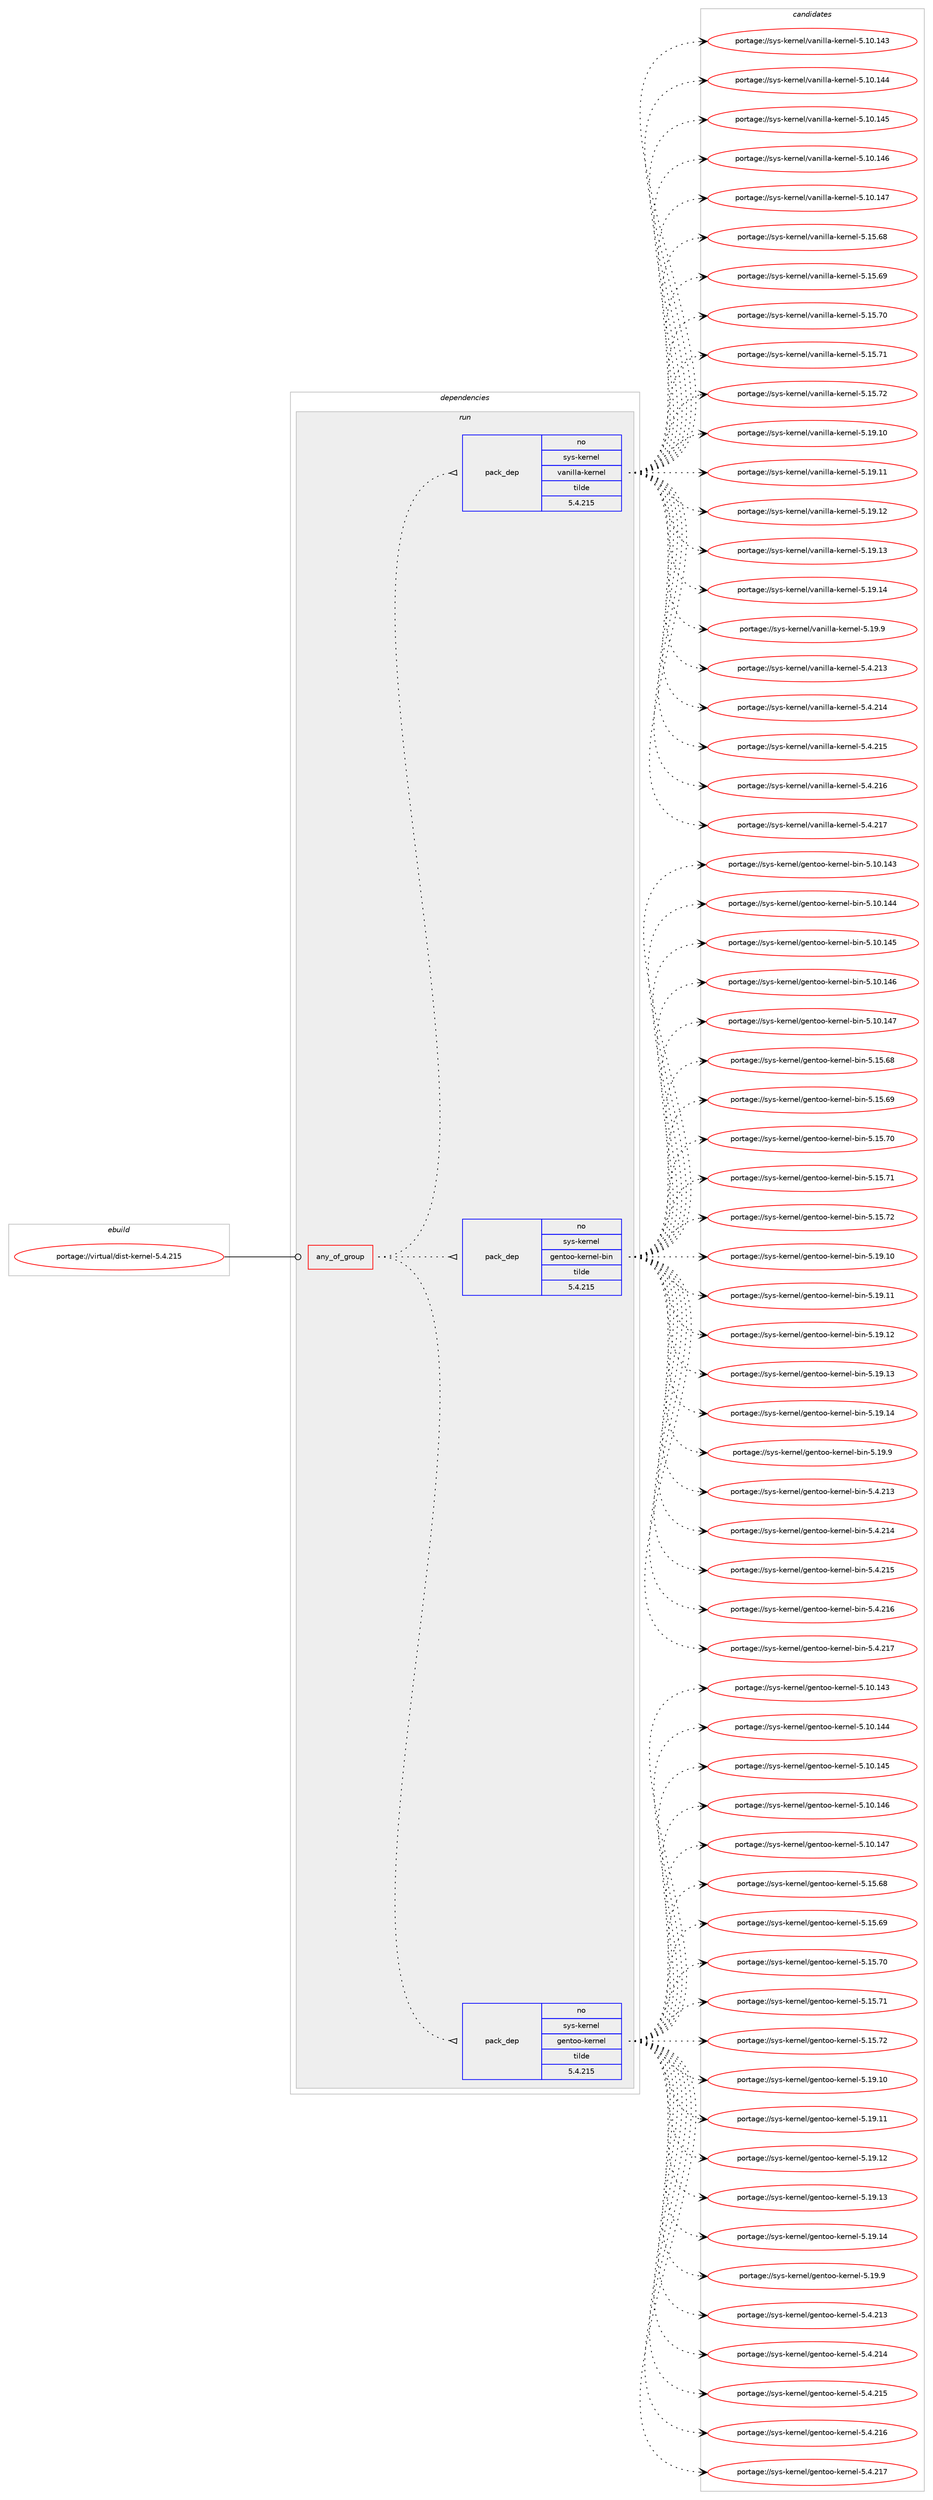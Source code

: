 digraph prolog {

# *************
# Graph options
# *************

newrank=true;
concentrate=true;
compound=true;
graph [rankdir=LR,fontname=Helvetica,fontsize=10,ranksep=1.5];#, ranksep=2.5, nodesep=0.2];
edge  [arrowhead=vee];
node  [fontname=Helvetica,fontsize=10];

# **********
# The ebuild
# **********

subgraph cluster_leftcol {
color=gray;
rank=same;
label=<<i>ebuild</i>>;
id [label="portage://virtual/dist-kernel-5.4.215", color=red, width=4, href="../virtual/dist-kernel-5.4.215.svg"];
}

# ****************
# The dependencies
# ****************

subgraph cluster_midcol {
color=gray;
label=<<i>dependencies</i>>;
subgraph cluster_compile {
fillcolor="#eeeeee";
style=filled;
label=<<i>compile</i>>;
}
subgraph cluster_compileandrun {
fillcolor="#eeeeee";
style=filled;
label=<<i>compile and run</i>>;
}
subgraph cluster_run {
fillcolor="#eeeeee";
style=filled;
label=<<i>run</i>>;
subgraph any15 {
dependency937 [label=<<TABLE BORDER="0" CELLBORDER="1" CELLSPACING="0" CELLPADDING="4"><TR><TD CELLPADDING="10">any_of_group</TD></TR></TABLE>>, shape=none, color=red];subgraph pack431 {
dependency938 [label=<<TABLE BORDER="0" CELLBORDER="1" CELLSPACING="0" CELLPADDING="4" WIDTH="220"><TR><TD ROWSPAN="6" CELLPADDING="30">pack_dep</TD></TR><TR><TD WIDTH="110">no</TD></TR><TR><TD>sys-kernel</TD></TR><TR><TD>gentoo-kernel</TD></TR><TR><TD>tilde</TD></TR><TR><TD>5.4.215</TD></TR></TABLE>>, shape=none, color=blue];
}
dependency937:e -> dependency938:w [weight=20,style="dotted",arrowhead="oinv"];
subgraph pack432 {
dependency939 [label=<<TABLE BORDER="0" CELLBORDER="1" CELLSPACING="0" CELLPADDING="4" WIDTH="220"><TR><TD ROWSPAN="6" CELLPADDING="30">pack_dep</TD></TR><TR><TD WIDTH="110">no</TD></TR><TR><TD>sys-kernel</TD></TR><TR><TD>gentoo-kernel-bin</TD></TR><TR><TD>tilde</TD></TR><TR><TD>5.4.215</TD></TR></TABLE>>, shape=none, color=blue];
}
dependency937:e -> dependency939:w [weight=20,style="dotted",arrowhead="oinv"];
subgraph pack433 {
dependency940 [label=<<TABLE BORDER="0" CELLBORDER="1" CELLSPACING="0" CELLPADDING="4" WIDTH="220"><TR><TD ROWSPAN="6" CELLPADDING="30">pack_dep</TD></TR><TR><TD WIDTH="110">no</TD></TR><TR><TD>sys-kernel</TD></TR><TR><TD>vanilla-kernel</TD></TR><TR><TD>tilde</TD></TR><TR><TD>5.4.215</TD></TR></TABLE>>, shape=none, color=blue];
}
dependency937:e -> dependency940:w [weight=20,style="dotted",arrowhead="oinv"];
}
id:e -> dependency937:w [weight=20,style="solid",arrowhead="odot"];
}
}

# **************
# The candidates
# **************

subgraph cluster_choices {
rank=same;
color=gray;
label=<<i>candidates</i>>;

subgraph choice431 {
color=black;
nodesep=1;
choice115121115451071011141101011084710310111011611111145107101114110101108455346494846495251 [label="portage://sys-kernel/gentoo-kernel-5.10.143", color=red, width=4,href="../sys-kernel/gentoo-kernel-5.10.143.svg"];
choice115121115451071011141101011084710310111011611111145107101114110101108455346494846495252 [label="portage://sys-kernel/gentoo-kernel-5.10.144", color=red, width=4,href="../sys-kernel/gentoo-kernel-5.10.144.svg"];
choice115121115451071011141101011084710310111011611111145107101114110101108455346494846495253 [label="portage://sys-kernel/gentoo-kernel-5.10.145", color=red, width=4,href="../sys-kernel/gentoo-kernel-5.10.145.svg"];
choice115121115451071011141101011084710310111011611111145107101114110101108455346494846495254 [label="portage://sys-kernel/gentoo-kernel-5.10.146", color=red, width=4,href="../sys-kernel/gentoo-kernel-5.10.146.svg"];
choice115121115451071011141101011084710310111011611111145107101114110101108455346494846495255 [label="portage://sys-kernel/gentoo-kernel-5.10.147", color=red, width=4,href="../sys-kernel/gentoo-kernel-5.10.147.svg"];
choice1151211154510710111411010110847103101110116111111451071011141101011084553464953465456 [label="portage://sys-kernel/gentoo-kernel-5.15.68", color=red, width=4,href="../sys-kernel/gentoo-kernel-5.15.68.svg"];
choice1151211154510710111411010110847103101110116111111451071011141101011084553464953465457 [label="portage://sys-kernel/gentoo-kernel-5.15.69", color=red, width=4,href="../sys-kernel/gentoo-kernel-5.15.69.svg"];
choice1151211154510710111411010110847103101110116111111451071011141101011084553464953465548 [label="portage://sys-kernel/gentoo-kernel-5.15.70", color=red, width=4,href="../sys-kernel/gentoo-kernel-5.15.70.svg"];
choice1151211154510710111411010110847103101110116111111451071011141101011084553464953465549 [label="portage://sys-kernel/gentoo-kernel-5.15.71", color=red, width=4,href="../sys-kernel/gentoo-kernel-5.15.71.svg"];
choice1151211154510710111411010110847103101110116111111451071011141101011084553464953465550 [label="portage://sys-kernel/gentoo-kernel-5.15.72", color=red, width=4,href="../sys-kernel/gentoo-kernel-5.15.72.svg"];
choice1151211154510710111411010110847103101110116111111451071011141101011084553464957464948 [label="portage://sys-kernel/gentoo-kernel-5.19.10", color=red, width=4,href="../sys-kernel/gentoo-kernel-5.19.10.svg"];
choice1151211154510710111411010110847103101110116111111451071011141101011084553464957464949 [label="portage://sys-kernel/gentoo-kernel-5.19.11", color=red, width=4,href="../sys-kernel/gentoo-kernel-5.19.11.svg"];
choice1151211154510710111411010110847103101110116111111451071011141101011084553464957464950 [label="portage://sys-kernel/gentoo-kernel-5.19.12", color=red, width=4,href="../sys-kernel/gentoo-kernel-5.19.12.svg"];
choice1151211154510710111411010110847103101110116111111451071011141101011084553464957464951 [label="portage://sys-kernel/gentoo-kernel-5.19.13", color=red, width=4,href="../sys-kernel/gentoo-kernel-5.19.13.svg"];
choice1151211154510710111411010110847103101110116111111451071011141101011084553464957464952 [label="portage://sys-kernel/gentoo-kernel-5.19.14", color=red, width=4,href="../sys-kernel/gentoo-kernel-5.19.14.svg"];
choice11512111545107101114110101108471031011101161111114510710111411010110845534649574657 [label="portage://sys-kernel/gentoo-kernel-5.19.9", color=red, width=4,href="../sys-kernel/gentoo-kernel-5.19.9.svg"];
choice1151211154510710111411010110847103101110116111111451071011141101011084553465246504951 [label="portage://sys-kernel/gentoo-kernel-5.4.213", color=red, width=4,href="../sys-kernel/gentoo-kernel-5.4.213.svg"];
choice1151211154510710111411010110847103101110116111111451071011141101011084553465246504952 [label="portage://sys-kernel/gentoo-kernel-5.4.214", color=red, width=4,href="../sys-kernel/gentoo-kernel-5.4.214.svg"];
choice1151211154510710111411010110847103101110116111111451071011141101011084553465246504953 [label="portage://sys-kernel/gentoo-kernel-5.4.215", color=red, width=4,href="../sys-kernel/gentoo-kernel-5.4.215.svg"];
choice1151211154510710111411010110847103101110116111111451071011141101011084553465246504954 [label="portage://sys-kernel/gentoo-kernel-5.4.216", color=red, width=4,href="../sys-kernel/gentoo-kernel-5.4.216.svg"];
choice1151211154510710111411010110847103101110116111111451071011141101011084553465246504955 [label="portage://sys-kernel/gentoo-kernel-5.4.217", color=red, width=4,href="../sys-kernel/gentoo-kernel-5.4.217.svg"];
dependency938:e -> choice115121115451071011141101011084710310111011611111145107101114110101108455346494846495251:w [style=dotted,weight="100"];
dependency938:e -> choice115121115451071011141101011084710310111011611111145107101114110101108455346494846495252:w [style=dotted,weight="100"];
dependency938:e -> choice115121115451071011141101011084710310111011611111145107101114110101108455346494846495253:w [style=dotted,weight="100"];
dependency938:e -> choice115121115451071011141101011084710310111011611111145107101114110101108455346494846495254:w [style=dotted,weight="100"];
dependency938:e -> choice115121115451071011141101011084710310111011611111145107101114110101108455346494846495255:w [style=dotted,weight="100"];
dependency938:e -> choice1151211154510710111411010110847103101110116111111451071011141101011084553464953465456:w [style=dotted,weight="100"];
dependency938:e -> choice1151211154510710111411010110847103101110116111111451071011141101011084553464953465457:w [style=dotted,weight="100"];
dependency938:e -> choice1151211154510710111411010110847103101110116111111451071011141101011084553464953465548:w [style=dotted,weight="100"];
dependency938:e -> choice1151211154510710111411010110847103101110116111111451071011141101011084553464953465549:w [style=dotted,weight="100"];
dependency938:e -> choice1151211154510710111411010110847103101110116111111451071011141101011084553464953465550:w [style=dotted,weight="100"];
dependency938:e -> choice1151211154510710111411010110847103101110116111111451071011141101011084553464957464948:w [style=dotted,weight="100"];
dependency938:e -> choice1151211154510710111411010110847103101110116111111451071011141101011084553464957464949:w [style=dotted,weight="100"];
dependency938:e -> choice1151211154510710111411010110847103101110116111111451071011141101011084553464957464950:w [style=dotted,weight="100"];
dependency938:e -> choice1151211154510710111411010110847103101110116111111451071011141101011084553464957464951:w [style=dotted,weight="100"];
dependency938:e -> choice1151211154510710111411010110847103101110116111111451071011141101011084553464957464952:w [style=dotted,weight="100"];
dependency938:e -> choice11512111545107101114110101108471031011101161111114510710111411010110845534649574657:w [style=dotted,weight="100"];
dependency938:e -> choice1151211154510710111411010110847103101110116111111451071011141101011084553465246504951:w [style=dotted,weight="100"];
dependency938:e -> choice1151211154510710111411010110847103101110116111111451071011141101011084553465246504952:w [style=dotted,weight="100"];
dependency938:e -> choice1151211154510710111411010110847103101110116111111451071011141101011084553465246504953:w [style=dotted,weight="100"];
dependency938:e -> choice1151211154510710111411010110847103101110116111111451071011141101011084553465246504954:w [style=dotted,weight="100"];
dependency938:e -> choice1151211154510710111411010110847103101110116111111451071011141101011084553465246504955:w [style=dotted,weight="100"];
}
subgraph choice432 {
color=black;
nodesep=1;
choice1151211154510710111411010110847103101110116111111451071011141101011084598105110455346494846495251 [label="portage://sys-kernel/gentoo-kernel-bin-5.10.143", color=red, width=4,href="../sys-kernel/gentoo-kernel-bin-5.10.143.svg"];
choice1151211154510710111411010110847103101110116111111451071011141101011084598105110455346494846495252 [label="portage://sys-kernel/gentoo-kernel-bin-5.10.144", color=red, width=4,href="../sys-kernel/gentoo-kernel-bin-5.10.144.svg"];
choice1151211154510710111411010110847103101110116111111451071011141101011084598105110455346494846495253 [label="portage://sys-kernel/gentoo-kernel-bin-5.10.145", color=red, width=4,href="../sys-kernel/gentoo-kernel-bin-5.10.145.svg"];
choice1151211154510710111411010110847103101110116111111451071011141101011084598105110455346494846495254 [label="portage://sys-kernel/gentoo-kernel-bin-5.10.146", color=red, width=4,href="../sys-kernel/gentoo-kernel-bin-5.10.146.svg"];
choice1151211154510710111411010110847103101110116111111451071011141101011084598105110455346494846495255 [label="portage://sys-kernel/gentoo-kernel-bin-5.10.147", color=red, width=4,href="../sys-kernel/gentoo-kernel-bin-5.10.147.svg"];
choice11512111545107101114110101108471031011101161111114510710111411010110845981051104553464953465456 [label="portage://sys-kernel/gentoo-kernel-bin-5.15.68", color=red, width=4,href="../sys-kernel/gentoo-kernel-bin-5.15.68.svg"];
choice11512111545107101114110101108471031011101161111114510710111411010110845981051104553464953465457 [label="portage://sys-kernel/gentoo-kernel-bin-5.15.69", color=red, width=4,href="../sys-kernel/gentoo-kernel-bin-5.15.69.svg"];
choice11512111545107101114110101108471031011101161111114510710111411010110845981051104553464953465548 [label="portage://sys-kernel/gentoo-kernel-bin-5.15.70", color=red, width=4,href="../sys-kernel/gentoo-kernel-bin-5.15.70.svg"];
choice11512111545107101114110101108471031011101161111114510710111411010110845981051104553464953465549 [label="portage://sys-kernel/gentoo-kernel-bin-5.15.71", color=red, width=4,href="../sys-kernel/gentoo-kernel-bin-5.15.71.svg"];
choice11512111545107101114110101108471031011101161111114510710111411010110845981051104553464953465550 [label="portage://sys-kernel/gentoo-kernel-bin-5.15.72", color=red, width=4,href="../sys-kernel/gentoo-kernel-bin-5.15.72.svg"];
choice11512111545107101114110101108471031011101161111114510710111411010110845981051104553464957464948 [label="portage://sys-kernel/gentoo-kernel-bin-5.19.10", color=red, width=4,href="../sys-kernel/gentoo-kernel-bin-5.19.10.svg"];
choice11512111545107101114110101108471031011101161111114510710111411010110845981051104553464957464949 [label="portage://sys-kernel/gentoo-kernel-bin-5.19.11", color=red, width=4,href="../sys-kernel/gentoo-kernel-bin-5.19.11.svg"];
choice11512111545107101114110101108471031011101161111114510710111411010110845981051104553464957464950 [label="portage://sys-kernel/gentoo-kernel-bin-5.19.12", color=red, width=4,href="../sys-kernel/gentoo-kernel-bin-5.19.12.svg"];
choice11512111545107101114110101108471031011101161111114510710111411010110845981051104553464957464951 [label="portage://sys-kernel/gentoo-kernel-bin-5.19.13", color=red, width=4,href="../sys-kernel/gentoo-kernel-bin-5.19.13.svg"];
choice11512111545107101114110101108471031011101161111114510710111411010110845981051104553464957464952 [label="portage://sys-kernel/gentoo-kernel-bin-5.19.14", color=red, width=4,href="../sys-kernel/gentoo-kernel-bin-5.19.14.svg"];
choice115121115451071011141101011084710310111011611111145107101114110101108459810511045534649574657 [label="portage://sys-kernel/gentoo-kernel-bin-5.19.9", color=red, width=4,href="../sys-kernel/gentoo-kernel-bin-5.19.9.svg"];
choice11512111545107101114110101108471031011101161111114510710111411010110845981051104553465246504951 [label="portage://sys-kernel/gentoo-kernel-bin-5.4.213", color=red, width=4,href="../sys-kernel/gentoo-kernel-bin-5.4.213.svg"];
choice11512111545107101114110101108471031011101161111114510710111411010110845981051104553465246504952 [label="portage://sys-kernel/gentoo-kernel-bin-5.4.214", color=red, width=4,href="../sys-kernel/gentoo-kernel-bin-5.4.214.svg"];
choice11512111545107101114110101108471031011101161111114510710111411010110845981051104553465246504953 [label="portage://sys-kernel/gentoo-kernel-bin-5.4.215", color=red, width=4,href="../sys-kernel/gentoo-kernel-bin-5.4.215.svg"];
choice11512111545107101114110101108471031011101161111114510710111411010110845981051104553465246504954 [label="portage://sys-kernel/gentoo-kernel-bin-5.4.216", color=red, width=4,href="../sys-kernel/gentoo-kernel-bin-5.4.216.svg"];
choice11512111545107101114110101108471031011101161111114510710111411010110845981051104553465246504955 [label="portage://sys-kernel/gentoo-kernel-bin-5.4.217", color=red, width=4,href="../sys-kernel/gentoo-kernel-bin-5.4.217.svg"];
dependency939:e -> choice1151211154510710111411010110847103101110116111111451071011141101011084598105110455346494846495251:w [style=dotted,weight="100"];
dependency939:e -> choice1151211154510710111411010110847103101110116111111451071011141101011084598105110455346494846495252:w [style=dotted,weight="100"];
dependency939:e -> choice1151211154510710111411010110847103101110116111111451071011141101011084598105110455346494846495253:w [style=dotted,weight="100"];
dependency939:e -> choice1151211154510710111411010110847103101110116111111451071011141101011084598105110455346494846495254:w [style=dotted,weight="100"];
dependency939:e -> choice1151211154510710111411010110847103101110116111111451071011141101011084598105110455346494846495255:w [style=dotted,weight="100"];
dependency939:e -> choice11512111545107101114110101108471031011101161111114510710111411010110845981051104553464953465456:w [style=dotted,weight="100"];
dependency939:e -> choice11512111545107101114110101108471031011101161111114510710111411010110845981051104553464953465457:w [style=dotted,weight="100"];
dependency939:e -> choice11512111545107101114110101108471031011101161111114510710111411010110845981051104553464953465548:w [style=dotted,weight="100"];
dependency939:e -> choice11512111545107101114110101108471031011101161111114510710111411010110845981051104553464953465549:w [style=dotted,weight="100"];
dependency939:e -> choice11512111545107101114110101108471031011101161111114510710111411010110845981051104553464953465550:w [style=dotted,weight="100"];
dependency939:e -> choice11512111545107101114110101108471031011101161111114510710111411010110845981051104553464957464948:w [style=dotted,weight="100"];
dependency939:e -> choice11512111545107101114110101108471031011101161111114510710111411010110845981051104553464957464949:w [style=dotted,weight="100"];
dependency939:e -> choice11512111545107101114110101108471031011101161111114510710111411010110845981051104553464957464950:w [style=dotted,weight="100"];
dependency939:e -> choice11512111545107101114110101108471031011101161111114510710111411010110845981051104553464957464951:w [style=dotted,weight="100"];
dependency939:e -> choice11512111545107101114110101108471031011101161111114510710111411010110845981051104553464957464952:w [style=dotted,weight="100"];
dependency939:e -> choice115121115451071011141101011084710310111011611111145107101114110101108459810511045534649574657:w [style=dotted,weight="100"];
dependency939:e -> choice11512111545107101114110101108471031011101161111114510710111411010110845981051104553465246504951:w [style=dotted,weight="100"];
dependency939:e -> choice11512111545107101114110101108471031011101161111114510710111411010110845981051104553465246504952:w [style=dotted,weight="100"];
dependency939:e -> choice11512111545107101114110101108471031011101161111114510710111411010110845981051104553465246504953:w [style=dotted,weight="100"];
dependency939:e -> choice11512111545107101114110101108471031011101161111114510710111411010110845981051104553465246504954:w [style=dotted,weight="100"];
dependency939:e -> choice11512111545107101114110101108471031011101161111114510710111411010110845981051104553465246504955:w [style=dotted,weight="100"];
}
subgraph choice433 {
color=black;
nodesep=1;
choice1151211154510710111411010110847118971101051081089745107101114110101108455346494846495251 [label="portage://sys-kernel/vanilla-kernel-5.10.143", color=red, width=4,href="../sys-kernel/vanilla-kernel-5.10.143.svg"];
choice1151211154510710111411010110847118971101051081089745107101114110101108455346494846495252 [label="portage://sys-kernel/vanilla-kernel-5.10.144", color=red, width=4,href="../sys-kernel/vanilla-kernel-5.10.144.svg"];
choice1151211154510710111411010110847118971101051081089745107101114110101108455346494846495253 [label="portage://sys-kernel/vanilla-kernel-5.10.145", color=red, width=4,href="../sys-kernel/vanilla-kernel-5.10.145.svg"];
choice1151211154510710111411010110847118971101051081089745107101114110101108455346494846495254 [label="portage://sys-kernel/vanilla-kernel-5.10.146", color=red, width=4,href="../sys-kernel/vanilla-kernel-5.10.146.svg"];
choice1151211154510710111411010110847118971101051081089745107101114110101108455346494846495255 [label="portage://sys-kernel/vanilla-kernel-5.10.147", color=red, width=4,href="../sys-kernel/vanilla-kernel-5.10.147.svg"];
choice11512111545107101114110101108471189711010510810897451071011141101011084553464953465456 [label="portage://sys-kernel/vanilla-kernel-5.15.68", color=red, width=4,href="../sys-kernel/vanilla-kernel-5.15.68.svg"];
choice11512111545107101114110101108471189711010510810897451071011141101011084553464953465457 [label="portage://sys-kernel/vanilla-kernel-5.15.69", color=red, width=4,href="../sys-kernel/vanilla-kernel-5.15.69.svg"];
choice11512111545107101114110101108471189711010510810897451071011141101011084553464953465548 [label="portage://sys-kernel/vanilla-kernel-5.15.70", color=red, width=4,href="../sys-kernel/vanilla-kernel-5.15.70.svg"];
choice11512111545107101114110101108471189711010510810897451071011141101011084553464953465549 [label="portage://sys-kernel/vanilla-kernel-5.15.71", color=red, width=4,href="../sys-kernel/vanilla-kernel-5.15.71.svg"];
choice11512111545107101114110101108471189711010510810897451071011141101011084553464953465550 [label="portage://sys-kernel/vanilla-kernel-5.15.72", color=red, width=4,href="../sys-kernel/vanilla-kernel-5.15.72.svg"];
choice11512111545107101114110101108471189711010510810897451071011141101011084553464957464948 [label="portage://sys-kernel/vanilla-kernel-5.19.10", color=red, width=4,href="../sys-kernel/vanilla-kernel-5.19.10.svg"];
choice11512111545107101114110101108471189711010510810897451071011141101011084553464957464949 [label="portage://sys-kernel/vanilla-kernel-5.19.11", color=red, width=4,href="../sys-kernel/vanilla-kernel-5.19.11.svg"];
choice11512111545107101114110101108471189711010510810897451071011141101011084553464957464950 [label="portage://sys-kernel/vanilla-kernel-5.19.12", color=red, width=4,href="../sys-kernel/vanilla-kernel-5.19.12.svg"];
choice11512111545107101114110101108471189711010510810897451071011141101011084553464957464951 [label="portage://sys-kernel/vanilla-kernel-5.19.13", color=red, width=4,href="../sys-kernel/vanilla-kernel-5.19.13.svg"];
choice11512111545107101114110101108471189711010510810897451071011141101011084553464957464952 [label="portage://sys-kernel/vanilla-kernel-5.19.14", color=red, width=4,href="../sys-kernel/vanilla-kernel-5.19.14.svg"];
choice115121115451071011141101011084711897110105108108974510710111411010110845534649574657 [label="portage://sys-kernel/vanilla-kernel-5.19.9", color=red, width=4,href="../sys-kernel/vanilla-kernel-5.19.9.svg"];
choice11512111545107101114110101108471189711010510810897451071011141101011084553465246504951 [label="portage://sys-kernel/vanilla-kernel-5.4.213", color=red, width=4,href="../sys-kernel/vanilla-kernel-5.4.213.svg"];
choice11512111545107101114110101108471189711010510810897451071011141101011084553465246504952 [label="portage://sys-kernel/vanilla-kernel-5.4.214", color=red, width=4,href="../sys-kernel/vanilla-kernel-5.4.214.svg"];
choice11512111545107101114110101108471189711010510810897451071011141101011084553465246504953 [label="portage://sys-kernel/vanilla-kernel-5.4.215", color=red, width=4,href="../sys-kernel/vanilla-kernel-5.4.215.svg"];
choice11512111545107101114110101108471189711010510810897451071011141101011084553465246504954 [label="portage://sys-kernel/vanilla-kernel-5.4.216", color=red, width=4,href="../sys-kernel/vanilla-kernel-5.4.216.svg"];
choice11512111545107101114110101108471189711010510810897451071011141101011084553465246504955 [label="portage://sys-kernel/vanilla-kernel-5.4.217", color=red, width=4,href="../sys-kernel/vanilla-kernel-5.4.217.svg"];
dependency940:e -> choice1151211154510710111411010110847118971101051081089745107101114110101108455346494846495251:w [style=dotted,weight="100"];
dependency940:e -> choice1151211154510710111411010110847118971101051081089745107101114110101108455346494846495252:w [style=dotted,weight="100"];
dependency940:e -> choice1151211154510710111411010110847118971101051081089745107101114110101108455346494846495253:w [style=dotted,weight="100"];
dependency940:e -> choice1151211154510710111411010110847118971101051081089745107101114110101108455346494846495254:w [style=dotted,weight="100"];
dependency940:e -> choice1151211154510710111411010110847118971101051081089745107101114110101108455346494846495255:w [style=dotted,weight="100"];
dependency940:e -> choice11512111545107101114110101108471189711010510810897451071011141101011084553464953465456:w [style=dotted,weight="100"];
dependency940:e -> choice11512111545107101114110101108471189711010510810897451071011141101011084553464953465457:w [style=dotted,weight="100"];
dependency940:e -> choice11512111545107101114110101108471189711010510810897451071011141101011084553464953465548:w [style=dotted,weight="100"];
dependency940:e -> choice11512111545107101114110101108471189711010510810897451071011141101011084553464953465549:w [style=dotted,weight="100"];
dependency940:e -> choice11512111545107101114110101108471189711010510810897451071011141101011084553464953465550:w [style=dotted,weight="100"];
dependency940:e -> choice11512111545107101114110101108471189711010510810897451071011141101011084553464957464948:w [style=dotted,weight="100"];
dependency940:e -> choice11512111545107101114110101108471189711010510810897451071011141101011084553464957464949:w [style=dotted,weight="100"];
dependency940:e -> choice11512111545107101114110101108471189711010510810897451071011141101011084553464957464950:w [style=dotted,weight="100"];
dependency940:e -> choice11512111545107101114110101108471189711010510810897451071011141101011084553464957464951:w [style=dotted,weight="100"];
dependency940:e -> choice11512111545107101114110101108471189711010510810897451071011141101011084553464957464952:w [style=dotted,weight="100"];
dependency940:e -> choice115121115451071011141101011084711897110105108108974510710111411010110845534649574657:w [style=dotted,weight="100"];
dependency940:e -> choice11512111545107101114110101108471189711010510810897451071011141101011084553465246504951:w [style=dotted,weight="100"];
dependency940:e -> choice11512111545107101114110101108471189711010510810897451071011141101011084553465246504952:w [style=dotted,weight="100"];
dependency940:e -> choice11512111545107101114110101108471189711010510810897451071011141101011084553465246504953:w [style=dotted,weight="100"];
dependency940:e -> choice11512111545107101114110101108471189711010510810897451071011141101011084553465246504954:w [style=dotted,weight="100"];
dependency940:e -> choice11512111545107101114110101108471189711010510810897451071011141101011084553465246504955:w [style=dotted,weight="100"];
}
}

}
